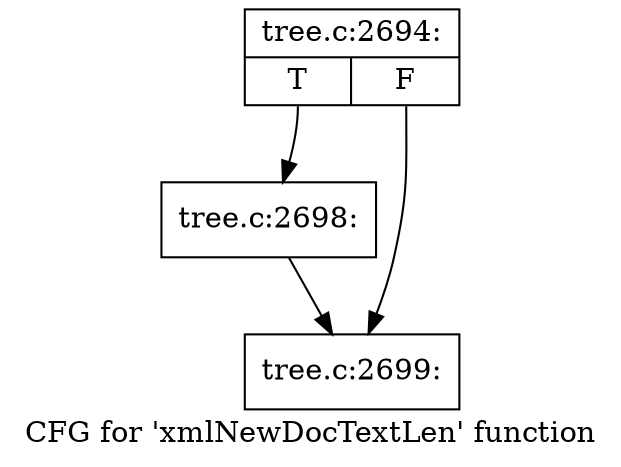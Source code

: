 digraph "CFG for 'xmlNewDocTextLen' function" {
	label="CFG for 'xmlNewDocTextLen' function";

	Node0x4174630 [shape=record,label="{tree.c:2694:|{<s0>T|<s1>F}}"];
	Node0x4174630:s0 -> Node0x43c08a0;
	Node0x4174630:s1 -> Node0x43c08f0;
	Node0x43c08a0 [shape=record,label="{tree.c:2698:}"];
	Node0x43c08a0 -> Node0x43c08f0;
	Node0x43c08f0 [shape=record,label="{tree.c:2699:}"];
}
